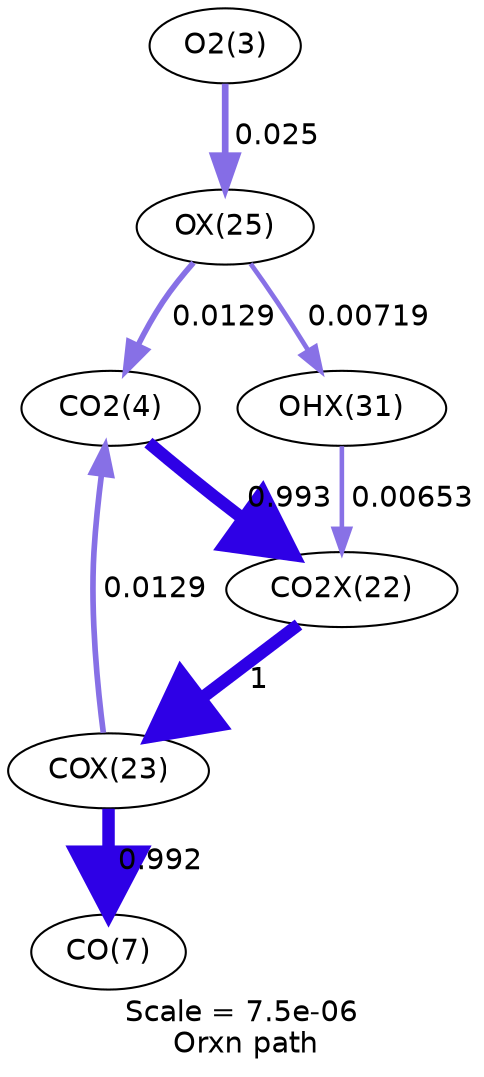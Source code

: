 digraph reaction_paths {
center=1;
s25 -> s2[fontname="Helvetica", penwidth=6, arrowsize=3, color="0.7, 1.49, 0.9"
, label=" 0.993"];
s3 -> s25[fontname="Helvetica", penwidth=2.72, arrowsize=1.36, color="0.7, 0.513, 0.9"
, label=" 0.0129"];
s5 -> s25[fontname="Helvetica", penwidth=2.72, arrowsize=1.36, color="0.7, 0.513, 0.9"
, label=" 0.0129"];
s2 -> s3[fontname="Helvetica", penwidth=6, arrowsize=3, color="0.7, 1.5, 0.9"
, label=" 1"];
s11 -> s2[fontname="Helvetica", penwidth=2.2, arrowsize=1.1, color="0.7, 0.507, 0.9"
, label=" 0.00653"];
s3 -> s28[fontname="Helvetica", penwidth=5.99, arrowsize=3, color="0.7, 1.49, 0.9"
, label=" 0.992"];
s24 -> s5[fontname="Helvetica", penwidth=3.21, arrowsize=1.61, color="0.7, 0.525, 0.9"
, label=" 0.025"];
s5 -> s11[fontname="Helvetica", penwidth=2.27, arrowsize=1.14, color="0.7, 0.507, 0.9"
, label=" 0.00719"];
s2 [ fontname="Helvetica", label="CO2X(22)"];
s3 [ fontname="Helvetica", label="COX(23)"];
s5 [ fontname="Helvetica", label="OX(25)"];
s11 [ fontname="Helvetica", label="OHX(31)"];
s24 [ fontname="Helvetica", label="O2(3)"];
s25 [ fontname="Helvetica", label="CO2(4)"];
s28 [ fontname="Helvetica", label="CO(7)"];
 label = "Scale = 7.5e-06\l Orxn path";
 fontname = "Helvetica";
}
